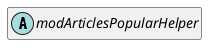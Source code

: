 @startuml
set namespaceSeparator \\
hide members
hide << alias >> circle

abstract class modArticlesPopularHelper
@enduml
